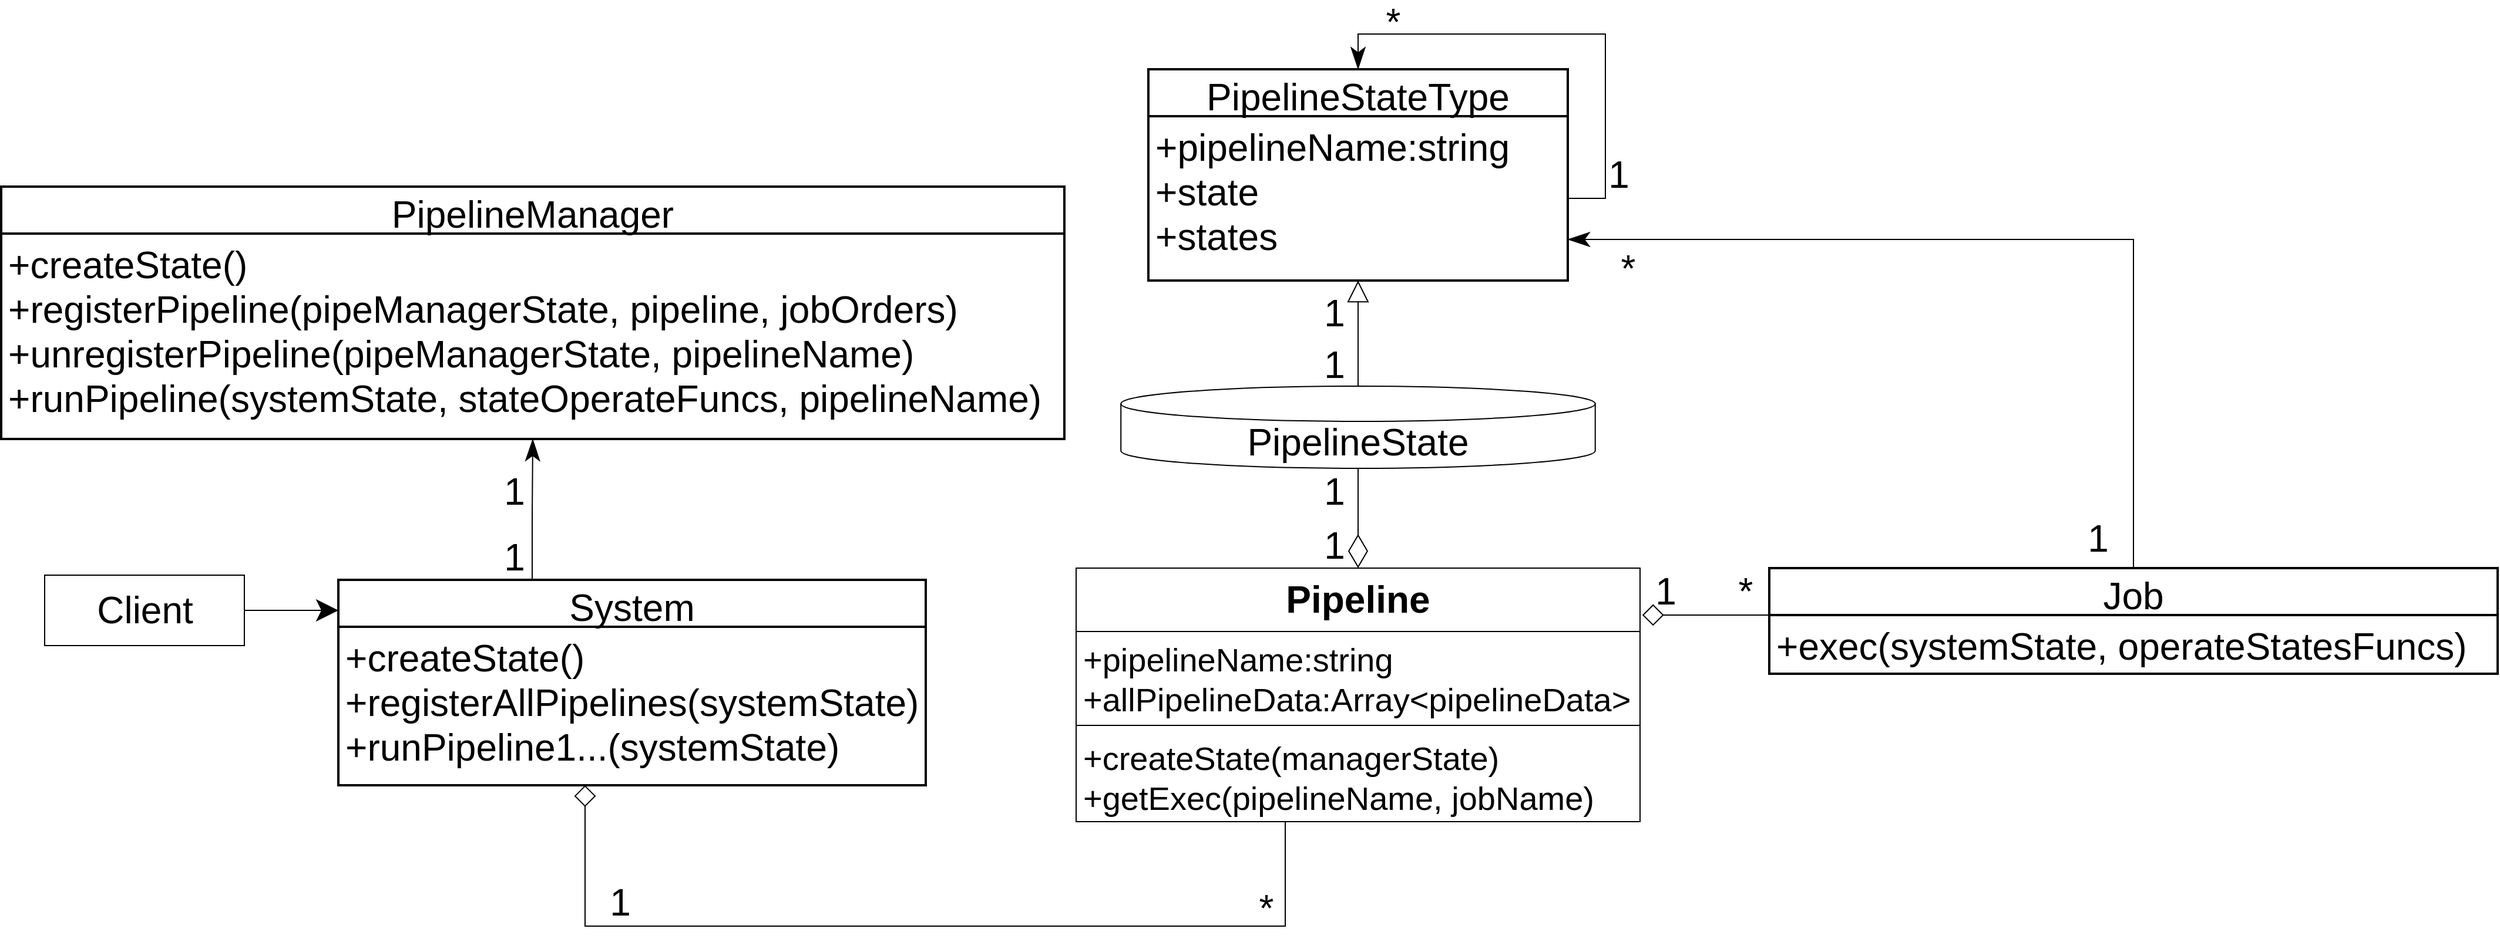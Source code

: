 <mxfile version="14.6.13" type="device"><diagram id="SdKAeuxboLakCr2Ia-L-" name="第 1 页"><mxGraphModel dx="3592" dy="3299" grid="1" gridSize="10" guides="1" tooltips="1" connect="1" arrows="1" fold="1" page="1" pageScale="1" pageWidth="827" pageHeight="1169" math="0" shadow="0"><root><mxCell id="0"/><mxCell id="1" parent="0"/><mxCell id="YkpAB-vfGUYQzHHeFM_L-6" style="edgeStyle=orthogonalEdgeStyle;rounded=0;orthogonalLoop=1;jettySize=auto;html=1;endArrow=none;endFill=0;startSize=16;endSize=16;startArrow=diamond;startFill=0;exitX=1.004;exitY=0.185;exitDx=0;exitDy=0;exitPerimeter=0;" parent="1" source="YkpAB-vfGUYQzHHeFM_L-51" edge="1"><mxGeometry relative="1" as="geometry"><mxPoint x="1138" y="195" as="sourcePoint"/><mxPoint x="1258" y="195" as="targetPoint"/></mxGeometry></mxCell><mxCell id="YkpAB-vfGUYQzHHeFM_L-75" style="edgeStyle=orthogonalEdgeStyle;rounded=0;orthogonalLoop=1;jettySize=auto;html=1;entryX=1;entryY=0.75;entryDx=0;entryDy=0;fontSize=28;endArrow=classicThin;endFill=1;startSize=16;endSize=16;exitX=0.5;exitY=0;exitDx=0;exitDy=0;" parent="1" source="YkpAB-vfGUYQzHHeFM_L-9" target="YkpAB-vfGUYQzHHeFM_L-72" edge="1"><mxGeometry relative="1" as="geometry"/></mxCell><mxCell id="YkpAB-vfGUYQzHHeFM_L-9" value="Job" style="swimlane;childLayout=stackLayout;horizontal=1;startSize=40;horizontalStack=0;rounded=0;fontSize=32;fontStyle=0;strokeWidth=2;resizeParent=0;resizeLast=1;shadow=0;dashed=0;align=center;" parent="1" vertex="1"><mxGeometry x="1258" y="155" width="620" height="90" as="geometry"/></mxCell><mxCell id="YkpAB-vfGUYQzHHeFM_L-10" value="+exec(systemState, operateStatesFuncs)" style="align=left;strokeColor=none;fillColor=none;spacingLeft=4;fontSize=32;verticalAlign=top;resizable=0;rotatable=0;part=1;" parent="YkpAB-vfGUYQzHHeFM_L-9" vertex="1"><mxGeometry y="40" width="620" height="50" as="geometry"/></mxCell><mxCell id="YkpAB-vfGUYQzHHeFM_L-14" value="PipelineManager" style="swimlane;childLayout=stackLayout;horizontal=1;startSize=40;horizontalStack=0;rounded=0;fontSize=32;fontStyle=0;strokeWidth=2;resizeParent=0;resizeLast=1;shadow=0;dashed=0;align=center;" parent="1" vertex="1"><mxGeometry x="-247" y="-170" width="905" height="215" as="geometry"/></mxCell><mxCell id="YkpAB-vfGUYQzHHeFM_L-15" value="+createState()&#10;+registerPipeline(pipeManagerState, pipeline, jobOrders)&#10;+unregisterPipeline(pipeManagerState, pipelineName)&#10;+runPipeline(systemState, stateOperateFuncs, pipelineName)" style="align=left;strokeColor=none;fillColor=none;spacingLeft=4;fontSize=32;verticalAlign=top;resizable=0;rotatable=0;part=1;" parent="YkpAB-vfGUYQzHHeFM_L-14" vertex="1"><mxGeometry y="40" width="905" height="175" as="geometry"/></mxCell><mxCell id="YkpAB-vfGUYQzHHeFM_L-20" value="&lt;font style=&quot;font-size: 32px&quot;&gt;1&lt;/font&gt;" style="text;html=1;strokeColor=none;fillColor=none;align=center;verticalAlign=middle;whiteSpace=wrap;rounded=0;" parent="1" vertex="1"><mxGeometry x="1150.0" y="165" width="40" height="20" as="geometry"/></mxCell><mxCell id="YkpAB-vfGUYQzHHeFM_L-21" value="&lt;font style=&quot;font-size: 32px&quot;&gt;*&lt;/font&gt;" style="text;html=1;strokeColor=none;fillColor=none;align=center;verticalAlign=middle;whiteSpace=wrap;rounded=0;" parent="1" vertex="1"><mxGeometry x="1218.0" y="165" width="40" height="20" as="geometry"/></mxCell><mxCell id="qTLOZulCFX05dbEinUKC-3" style="edgeStyle=orthogonalEdgeStyle;rounded=0;orthogonalLoop=1;jettySize=auto;html=1;startArrow=diamondThin;startFill=0;endArrow=none;endFill=0;endSize=26;startSize=26;" parent="1" source="YkpAB-vfGUYQzHHeFM_L-51" edge="1"><mxGeometry relative="1" as="geometry"><mxPoint x="908" y="70" as="targetPoint"/></mxGeometry></mxCell><mxCell id="YkpAB-vfGUYQzHHeFM_L-51" value="Pipeline" style="swimlane;fontStyle=1;align=center;verticalAlign=top;childLayout=stackLayout;horizontal=1;startSize=54;horizontalStack=0;resizeParent=1;resizeParentMax=0;resizeLast=0;collapsible=1;marginBottom=0;fontSize=32;" parent="1" vertex="1"><mxGeometry x="668" y="155" width="480" height="216" as="geometry"/></mxCell><mxCell id="YkpAB-vfGUYQzHHeFM_L-52" value="+pipelineName:string&#10;+allPipelineData:Array&lt;pipelineData&gt;" style="text;strokeColor=none;fillColor=none;align=left;verticalAlign=top;spacingLeft=4;spacingRight=4;overflow=hidden;rotatable=0;points=[[0,0.5],[1,0.5]];portConstraint=eastwest;fontSize=28;" parent="YkpAB-vfGUYQzHHeFM_L-51" vertex="1"><mxGeometry y="54" width="480" height="76" as="geometry"/></mxCell><mxCell id="YkpAB-vfGUYQzHHeFM_L-53" value="" style="line;strokeWidth=1;fillColor=none;align=left;verticalAlign=middle;spacingTop=-1;spacingLeft=3;spacingRight=3;rotatable=0;labelPosition=right;points=[];portConstraint=eastwest;" parent="YkpAB-vfGUYQzHHeFM_L-51" vertex="1"><mxGeometry y="130" width="480" height="8" as="geometry"/></mxCell><mxCell id="YkpAB-vfGUYQzHHeFM_L-54" value="+createState(managerState)&#10;+getExec(pipelineName, jobName)" style="text;strokeColor=none;fillColor=none;align=left;verticalAlign=top;spacingLeft=4;spacingRight=4;overflow=hidden;rotatable=0;points=[[0,0.5],[1,0.5]];portConstraint=eastwest;fontSize=28;" parent="YkpAB-vfGUYQzHHeFM_L-51" vertex="1"><mxGeometry y="138" width="480" height="78" as="geometry"/></mxCell><mxCell id="YkpAB-vfGUYQzHHeFM_L-85" style="edgeStyle=orthogonalEdgeStyle;rounded=0;orthogonalLoop=1;jettySize=auto;html=1;entryX=0.5;entryY=1;entryDx=0;entryDy=0;fontSize=28;endArrow=classicThin;endFill=1;startSize=16;endSize=16;exitX=0.33;exitY=0.003;exitDx=0;exitDy=0;exitPerimeter=0;" parent="1" source="YkpAB-vfGUYQzHHeFM_L-61" target="YkpAB-vfGUYQzHHeFM_L-15" edge="1"><mxGeometry relative="1" as="geometry"><mxPoint x="220" y="150" as="sourcePoint"/><Array as="points"/></mxGeometry></mxCell><mxCell id="YkpAB-vfGUYQzHHeFM_L-61" value="System" style="swimlane;childLayout=stackLayout;horizontal=1;startSize=40;horizontalStack=0;rounded=0;fontSize=32;fontStyle=0;strokeWidth=2;resizeParent=0;resizeLast=1;shadow=0;dashed=0;align=center;" parent="1" vertex="1"><mxGeometry x="40" y="165" width="500" height="175" as="geometry"/></mxCell><mxCell id="YkpAB-vfGUYQzHHeFM_L-62" value="+createState()&#10;+registerAllPipelines(systemState)&#10;+runPipeline1...(systemState)" style="align=left;strokeColor=none;fillColor=none;spacingLeft=4;fontSize=32;verticalAlign=top;resizable=0;rotatable=0;part=1;" parent="YkpAB-vfGUYQzHHeFM_L-61" vertex="1"><mxGeometry y="40" width="500" height="135" as="geometry"/></mxCell><mxCell id="YkpAB-vfGUYQzHHeFM_L-64" style="edgeStyle=orthogonalEdgeStyle;rounded=0;orthogonalLoop=1;jettySize=auto;html=1;fontSize=28;endArrow=classic;endFill=1;startSize=16;endSize=16;" parent="1" source="YkpAB-vfGUYQzHHeFM_L-63" edge="1"><mxGeometry relative="1" as="geometry"><mxPoint x="40" y="191" as="targetPoint"/></mxGeometry></mxCell><mxCell id="YkpAB-vfGUYQzHHeFM_L-63" value="Client" style="html=1;fontSize=32;" parent="1" vertex="1"><mxGeometry x="-210" y="161.0" width="170" height="60" as="geometry"/></mxCell><mxCell id="YkpAB-vfGUYQzHHeFM_L-66" value="&lt;font style=&quot;font-size: 32px&quot;&gt;1&lt;/font&gt;" style="text;html=1;strokeColor=none;fillColor=none;align=center;verticalAlign=middle;whiteSpace=wrap;rounded=0;fontSize=28;" parent="1" vertex="1"><mxGeometry x="170.0" y="136" width="40" height="20" as="geometry"/></mxCell><mxCell id="YkpAB-vfGUYQzHHeFM_L-67" value="&lt;span style=&quot;font-size: 32px&quot;&gt;1&lt;/span&gt;" style="text;html=1;strokeColor=none;fillColor=none;align=center;verticalAlign=middle;whiteSpace=wrap;rounded=0;fontSize=28;" parent="1" vertex="1"><mxGeometry x="170.0" y="80" width="40" height="20" as="geometry"/></mxCell><mxCell id="YkpAB-vfGUYQzHHeFM_L-71" value="PipelineStateType" style="swimlane;childLayout=stackLayout;horizontal=1;startSize=40;horizontalStack=0;rounded=0;fontSize=32;fontStyle=0;strokeWidth=2;resizeParent=0;resizeLast=1;shadow=0;dashed=0;align=center;" parent="1" vertex="1"><mxGeometry x="729.5" y="-270" width="357" height="180" as="geometry"/></mxCell><mxCell id="YkpAB-vfGUYQzHHeFM_L-74" style="edgeStyle=orthogonalEdgeStyle;rounded=0;orthogonalLoop=1;jettySize=auto;html=1;entryX=0.5;entryY=0;entryDx=0;entryDy=0;fontSize=28;endArrow=classicThin;endFill=1;startSize=16;endSize=16;exitX=1;exitY=0.5;exitDx=0;exitDy=0;" parent="YkpAB-vfGUYQzHHeFM_L-71" source="YkpAB-vfGUYQzHHeFM_L-72" target="YkpAB-vfGUYQzHHeFM_L-71" edge="1"><mxGeometry relative="1" as="geometry"><Array as="points"><mxPoint x="389" y="110"/><mxPoint x="389" y="-30"/><mxPoint x="179" y="-30"/></Array></mxGeometry></mxCell><mxCell id="YkpAB-vfGUYQzHHeFM_L-72" value="+pipelineName:string&#10;+state&#10;+states" style="align=left;strokeColor=none;fillColor=none;spacingLeft=4;fontSize=32;verticalAlign=top;resizable=0;rotatable=0;part=1;" parent="YkpAB-vfGUYQzHHeFM_L-71" vertex="1"><mxGeometry y="40" width="357" height="140" as="geometry"/></mxCell><mxCell id="YkpAB-vfGUYQzHHeFM_L-76" style="edgeStyle=orthogonalEdgeStyle;rounded=0;orthogonalLoop=1;jettySize=auto;html=1;entryX=0.505;entryY=1;entryDx=0;entryDy=0;entryPerimeter=0;fontSize=28;endArrow=none;endFill=0;startSize=16;endSize=16;startArrow=diamond;startFill=0;" parent="1" target="YkpAB-vfGUYQzHHeFM_L-54" edge="1"><mxGeometry relative="1" as="geometry"><Array as="points"><mxPoint x="250" y="460"/><mxPoint x="846" y="460"/></Array><mxPoint x="250" y="340" as="sourcePoint"/></mxGeometry></mxCell><mxCell id="YkpAB-vfGUYQzHHeFM_L-77" value="&lt;font style=&quot;font-size: 32px&quot;&gt;*&lt;/font&gt;" style="text;html=1;strokeColor=none;fillColor=none;align=center;verticalAlign=middle;whiteSpace=wrap;rounded=0;fontSize=28;" parent="1" vertex="1"><mxGeometry x="810" y="440" width="40" height="10" as="geometry"/></mxCell><mxCell id="YkpAB-vfGUYQzHHeFM_L-78" value="&lt;font style=&quot;font-size: 32px&quot;&gt;1&lt;/font&gt;" style="text;html=1;strokeColor=none;fillColor=none;align=center;verticalAlign=middle;whiteSpace=wrap;rounded=0;fontSize=28;" parent="1" vertex="1"><mxGeometry x="260.0" y="430" width="40" height="20" as="geometry"/></mxCell><mxCell id="YkpAB-vfGUYQzHHeFM_L-79" value="&lt;font style=&quot;font-size: 32px&quot;&gt;1&lt;/font&gt;" style="text;html=1;strokeColor=none;fillColor=none;align=center;verticalAlign=middle;whiteSpace=wrap;rounded=0;fontSize=28;" parent="1" vertex="1"><mxGeometry x="1110.0" y="-190" width="40" height="20" as="geometry"/></mxCell><mxCell id="YkpAB-vfGUYQzHHeFM_L-80" value="&lt;font style=&quot;font-size: 32px&quot;&gt;*&lt;/font&gt;" style="text;html=1;strokeColor=none;fillColor=none;align=center;verticalAlign=middle;whiteSpace=wrap;rounded=0;fontSize=28;" parent="1" vertex="1"><mxGeometry x="918.0" y="-320" width="40" height="20" as="geometry"/></mxCell><mxCell id="YkpAB-vfGUYQzHHeFM_L-81" value="&lt;font style=&quot;font-size: 32px&quot;&gt;1&lt;/font&gt;" style="text;html=1;strokeColor=none;fillColor=none;align=center;verticalAlign=middle;whiteSpace=wrap;rounded=0;fontSize=28;" parent="1" vertex="1"><mxGeometry x="1518.0" y="120" width="40" height="20" as="geometry"/></mxCell><mxCell id="YkpAB-vfGUYQzHHeFM_L-82" value="&lt;font style=&quot;font-size: 32px&quot;&gt;*&lt;/font&gt;" style="text;html=1;strokeColor=none;fillColor=none;align=center;verticalAlign=middle;whiteSpace=wrap;rounded=0;fontSize=28;" parent="1" vertex="1"><mxGeometry x="1118.0" y="-110" width="40" height="20" as="geometry"/></mxCell><mxCell id="YkpAB-vfGUYQzHHeFM_L-83" value="&lt;font style=&quot;font-size: 32px&quot;&gt;1&lt;/font&gt;" style="text;html=1;strokeColor=none;fillColor=none;align=center;verticalAlign=middle;whiteSpace=wrap;rounded=0;fontSize=28;" parent="1" vertex="1"><mxGeometry x="868.0" y="126" width="40" height="20" as="geometry"/></mxCell><mxCell id="YkpAB-vfGUYQzHHeFM_L-84" value="&lt;font style=&quot;font-size: 32px&quot;&gt;1&lt;/font&gt;" style="text;html=1;strokeColor=none;fillColor=none;align=center;verticalAlign=middle;whiteSpace=wrap;rounded=0;fontSize=28;" parent="1" vertex="1"><mxGeometry x="868.0" y="80" width="40" height="20" as="geometry"/></mxCell><mxCell id="qTLOZulCFX05dbEinUKC-4" style="edgeStyle=orthogonalEdgeStyle;rounded=0;orthogonalLoop=1;jettySize=auto;html=1;endArrow=block;endFill=0;endSize=16;startSize=16;exitX=0.5;exitY=0;exitDx=0;exitDy=0;exitPerimeter=0;" parent="1" source="v8dwpk9ilFLIW0wnVLCH-1" target="YkpAB-vfGUYQzHHeFM_L-72" edge="1"><mxGeometry relative="1" as="geometry"><mxPoint x="908" y="10" as="sourcePoint"/></mxGeometry></mxCell><mxCell id="qTLOZulCFX05dbEinUKC-5" value="&lt;font style=&quot;font-size: 32px&quot;&gt;1&lt;/font&gt;" style="text;html=1;strokeColor=none;fillColor=none;align=center;verticalAlign=middle;whiteSpace=wrap;rounded=0;fontSize=28;" parent="1" vertex="1"><mxGeometry x="868.0" y="-28" width="40" height="20" as="geometry"/></mxCell><mxCell id="qTLOZulCFX05dbEinUKC-6" value="&lt;font style=&quot;font-size: 32px&quot;&gt;1&lt;/font&gt;" style="text;html=1;strokeColor=none;fillColor=none;align=center;verticalAlign=middle;whiteSpace=wrap;rounded=0;fontSize=28;" parent="1" vertex="1"><mxGeometry x="868.0" y="-72.5" width="40" height="20" as="geometry"/></mxCell><mxCell id="v8dwpk9ilFLIW0wnVLCH-1" value="&lt;span style=&quot;font-size: 32px&quot;&gt;PipelineState&lt;/span&gt;" style="shape=cylinder3;whiteSpace=wrap;html=1;boundedLbl=1;backgroundOutline=1;size=15;" vertex="1" parent="1"><mxGeometry x="706.12" width="403.75" height="70" as="geometry"/></mxCell></root></mxGraphModel></diagram></mxfile>